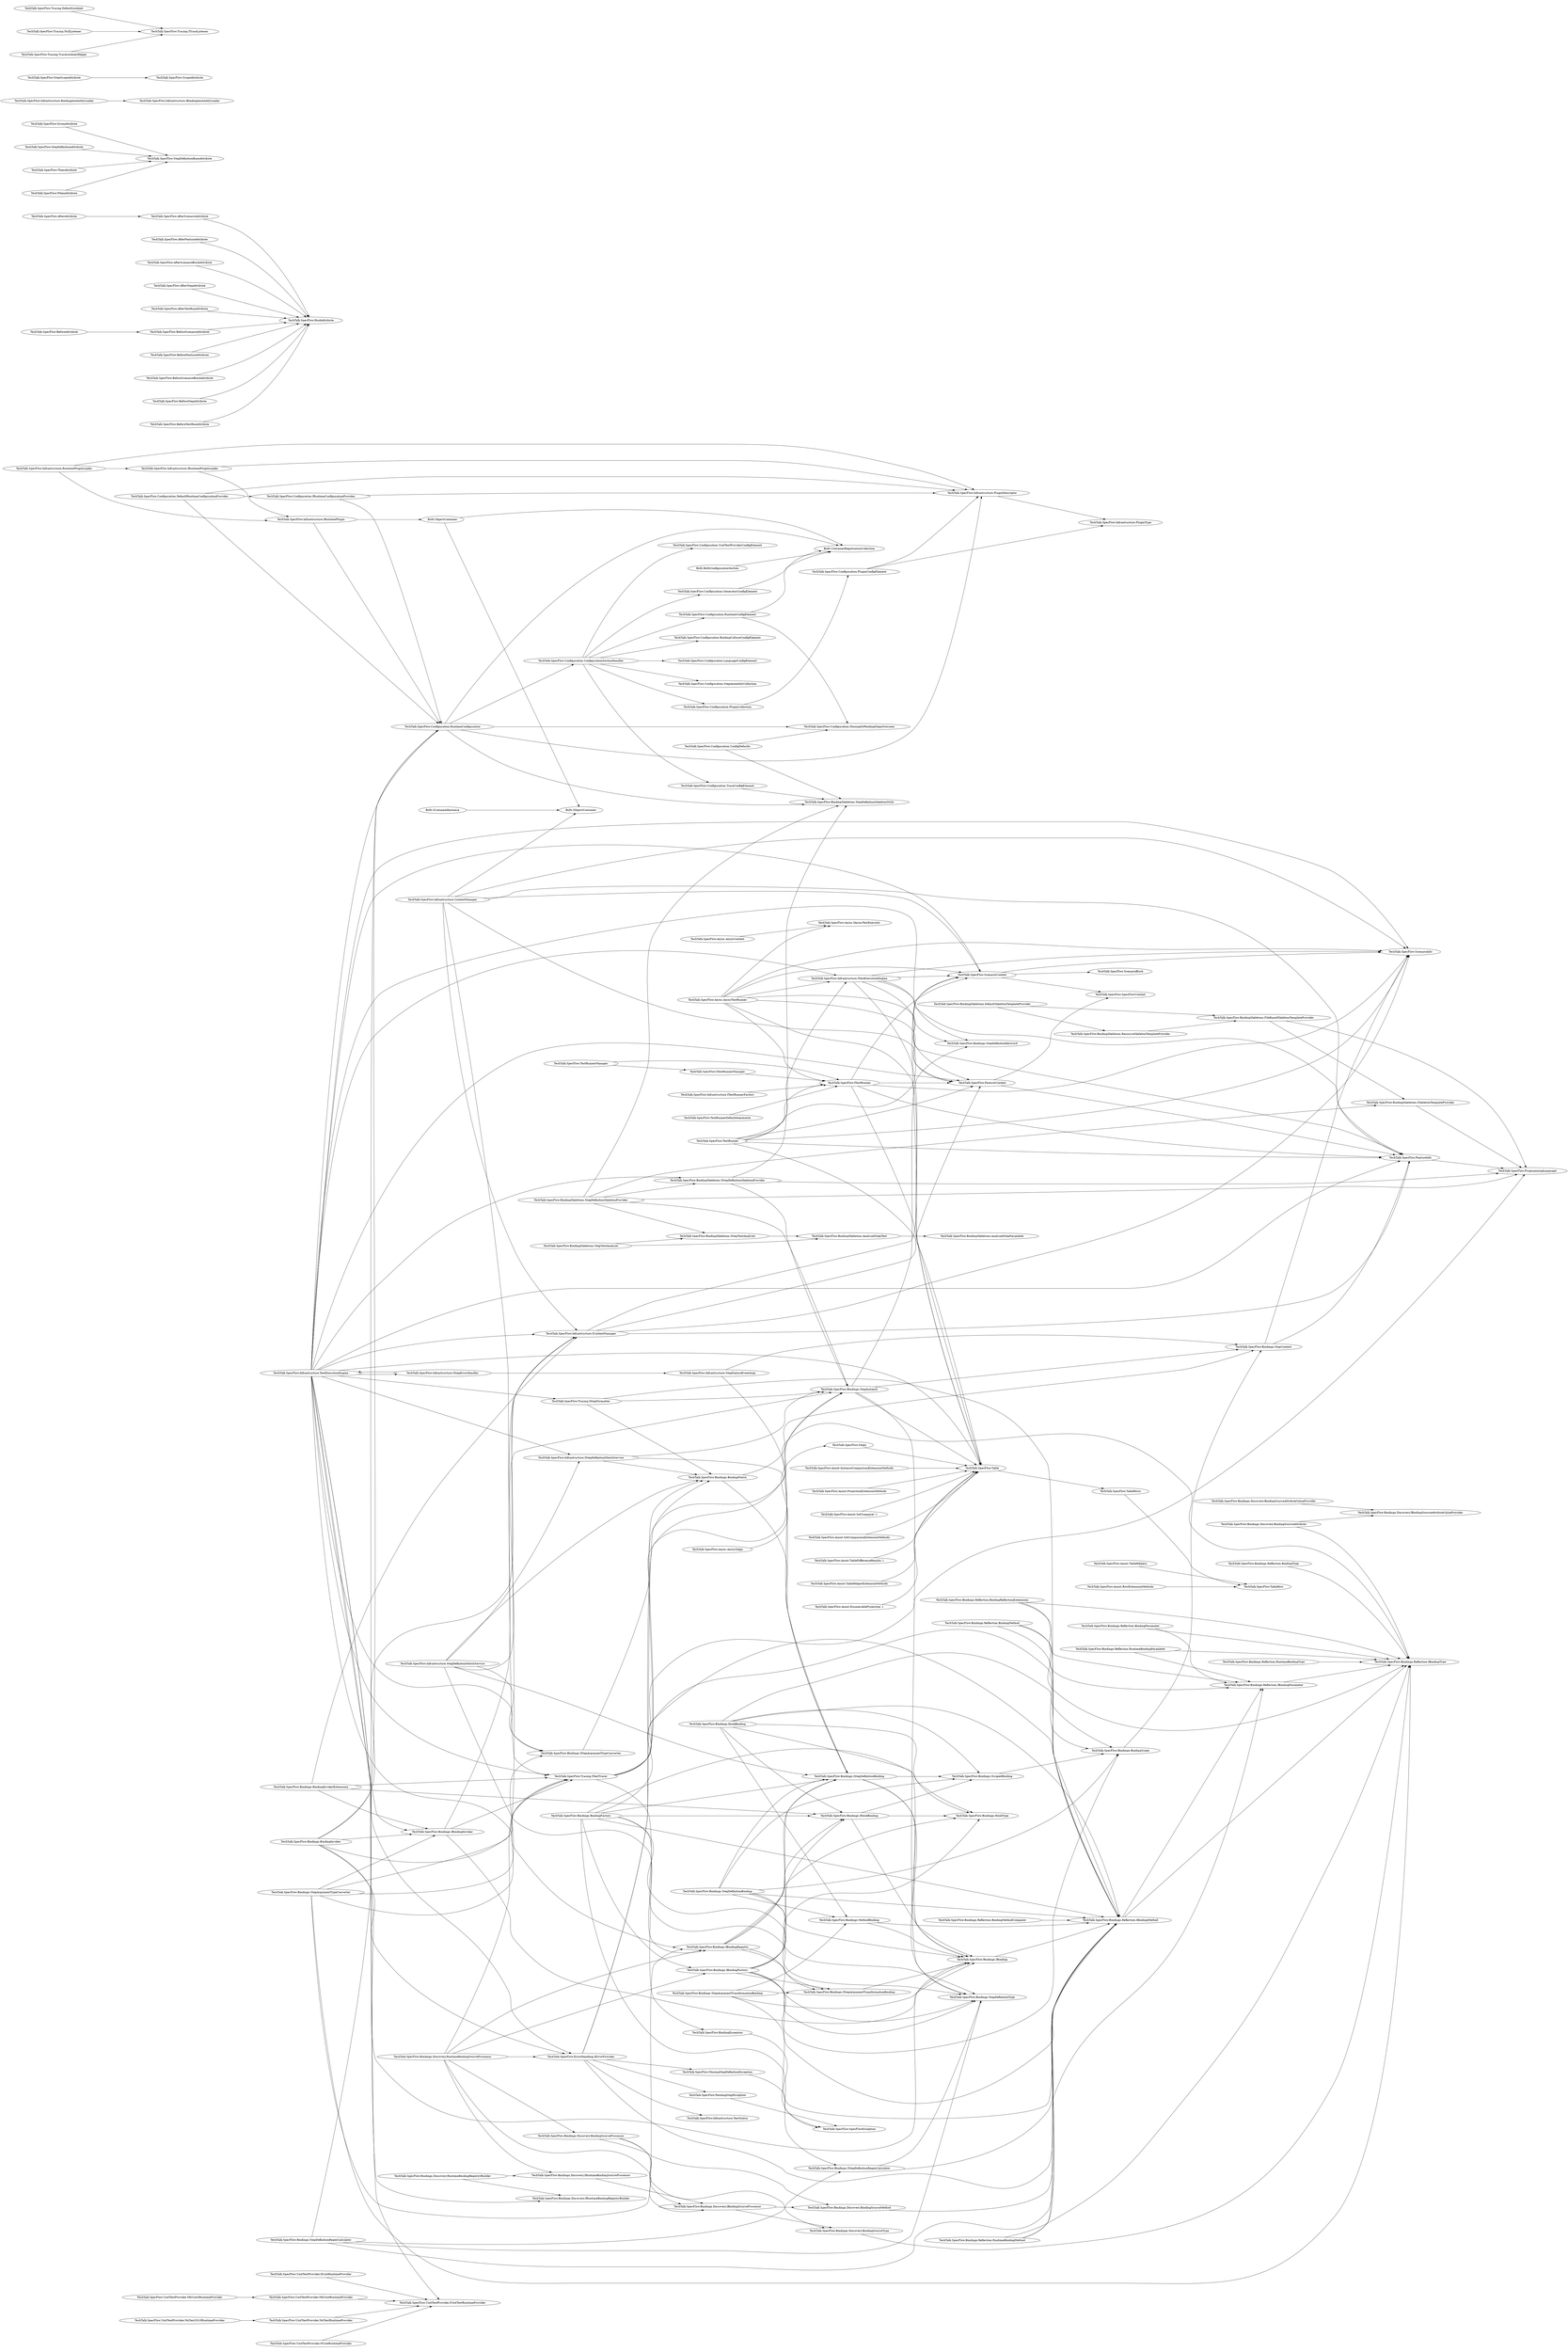 digraph G {
    page="40,60"; 
    ratio=auto;
    rankdir=LR;
    fontsize=10;
   "BoDi.BoDiConfigurationSection" -> { rank=none; "BoDi.ContainerRegistrationCollection" }
   "BoDi.IContainedInstance" -> { rank=none; "BoDi.IObjectContainer" }
   "BoDi.ObjectContainer" -> { rank=none; "BoDi.ContainerRegistrationCollection"; "BoDi.IObjectContainer" }
   "TechTalk.SpecFlow.AfterAttribute" -> { rank=none; "TechTalk.SpecFlow.AfterScenarioAttribute" }
   "TechTalk.SpecFlow.AfterFeatureAttribute" -> { rank=none; "TechTalk.SpecFlow.HookAttribute" }
   "TechTalk.SpecFlow.AfterScenarioAttribute" -> { rank=none; "TechTalk.SpecFlow.HookAttribute" }
   "TechTalk.SpecFlow.AfterScenarioBlockAttribute" -> { rank=none; "TechTalk.SpecFlow.HookAttribute" }
   "TechTalk.SpecFlow.AfterStepAttribute" -> { rank=none; "TechTalk.SpecFlow.HookAttribute" }
   "TechTalk.SpecFlow.AfterTestRunAttribute" -> { rank=none; "TechTalk.SpecFlow.HookAttribute" }
   "TechTalk.SpecFlow.Assist.EnumerableProjection`1" -> { rank=none; "TechTalk.SpecFlow.Table" }
   "TechTalk.SpecFlow.Assist.InstanceComparisonExtensionMethods" -> { rank=none; "TechTalk.SpecFlow.Table" }
   "TechTalk.SpecFlow.Assist.ProjectionExtensionMethods" -> { rank=none; "TechTalk.SpecFlow.Table" }
   "TechTalk.SpecFlow.Assist.RowExtensionMethods" -> { rank=none; "TechTalk.SpecFlow.TableRow" }
   "TechTalk.SpecFlow.Assist.SetComparer`1" -> { rank=none; "TechTalk.SpecFlow.Table" }
   "TechTalk.SpecFlow.Assist.SetComparisonExtensionMethods" -> { rank=none; "TechTalk.SpecFlow.Table" }
   "TechTalk.SpecFlow.Assist.TableDifferenceResults`1" -> { rank=none; "TechTalk.SpecFlow.Table" }
   "TechTalk.SpecFlow.Assist.TableHelperExtensionMethods" -> { rank=none; "TechTalk.SpecFlow.Table" }
   "TechTalk.SpecFlow.Assist.TableHelpers" -> { rank=none; "TechTalk.SpecFlow.TableRow" }
   "TechTalk.SpecFlow.Async.AsyncContext" -> { rank=none; "TechTalk.SpecFlow.Async.IAsyncTestExecutor" }
   "TechTalk.SpecFlow.Async.AsyncSteps" -> { rank=none; "TechTalk.SpecFlow.Steps" }
   "TechTalk.SpecFlow.Async.AsyncTestRunner" -> { rank=none; "TechTalk.SpecFlow.Async.IAsyncTestExecutor"; "TechTalk.SpecFlow.FeatureContext"; "TechTalk.SpecFlow.FeatureInfo"; "TechTalk.SpecFlow.ITestRunner"; "TechTalk.SpecFlow.Infrastructure.ITestExecutionEngine"; "TechTalk.SpecFlow.ScenarioContext"; "TechTalk.SpecFlow.ScenarioInfo"; "TechTalk.SpecFlow.Table" }
   "TechTalk.SpecFlow.BeforeAttribute" -> { rank=none; "TechTalk.SpecFlow.BeforeScenarioAttribute" }
   "TechTalk.SpecFlow.BeforeFeatureAttribute" -> { rank=none; "TechTalk.SpecFlow.HookAttribute" }
   "TechTalk.SpecFlow.BeforeScenarioAttribute" -> { rank=none; "TechTalk.SpecFlow.HookAttribute" }
   "TechTalk.SpecFlow.BeforeScenarioBlockAttribute" -> { rank=none; "TechTalk.SpecFlow.HookAttribute" }
   "TechTalk.SpecFlow.BeforeStepAttribute" -> { rank=none; "TechTalk.SpecFlow.HookAttribute" }
   "TechTalk.SpecFlow.BeforeTestRunAttribute" -> { rank=none; "TechTalk.SpecFlow.HookAttribute" }
   "TechTalk.SpecFlow.BindingException" -> { rank=none; "TechTalk.SpecFlow.SpecFlowException" }
   "TechTalk.SpecFlow.BindingSkeletons.AnalyzedStepText" -> { rank=none; "TechTalk.SpecFlow.BindingSkeletons.AnalyzedStepParameter" }
   "TechTalk.SpecFlow.BindingSkeletons.DefaultSkeletonTemplateProvider" -> { rank=none; "TechTalk.SpecFlow.BindingSkeletons.FileBasedSkeletonTemplateProvider"; "TechTalk.SpecFlow.BindingSkeletons.ResourceSkeletonTemplateProvider" }
   "TechTalk.SpecFlow.BindingSkeletons.FileBasedSkeletonTemplateProvider" -> { rank=none; "TechTalk.SpecFlow.BindingSkeletons.ISkeletonTemplateProvider"; "TechTalk.SpecFlow.ProgrammingLanguage" }
   "TechTalk.SpecFlow.BindingSkeletons.ISkeletonTemplateProvider" -> { rank=none; "TechTalk.SpecFlow.ProgrammingLanguage" }
   "TechTalk.SpecFlow.BindingSkeletons.IStepDefinitionSkeletonProvider" -> { rank=none; "TechTalk.SpecFlow.BindingSkeletons.StepDefinitionSkeletonStyle"; "TechTalk.SpecFlow.Bindings.StepInstance"; "TechTalk.SpecFlow.ProgrammingLanguage" }
   "TechTalk.SpecFlow.BindingSkeletons.IStepTextAnalyzer" -> { rank=none; "TechTalk.SpecFlow.BindingSkeletons.AnalyzedStepText" }
   "TechTalk.SpecFlow.BindingSkeletons.ResourceSkeletonTemplateProvider" -> { rank=none; "TechTalk.SpecFlow.BindingSkeletons.FileBasedSkeletonTemplateProvider" }
   "TechTalk.SpecFlow.BindingSkeletons.StepDefinitionSkeletonProvider" -> { rank=none; "TechTalk.SpecFlow.BindingSkeletons.ISkeletonTemplateProvider"; "TechTalk.SpecFlow.BindingSkeletons.IStepDefinitionSkeletonProvider"; "TechTalk.SpecFlow.BindingSkeletons.IStepTextAnalyzer"; "TechTalk.SpecFlow.BindingSkeletons.StepDefinitionSkeletonStyle"; "TechTalk.SpecFlow.Bindings.StepInstance"; "TechTalk.SpecFlow.ProgrammingLanguage" }
   "TechTalk.SpecFlow.BindingSkeletons.StepTextAnalyzer" -> { rank=none; "TechTalk.SpecFlow.BindingSkeletons.AnalyzedStepText"; "TechTalk.SpecFlow.BindingSkeletons.IStepTextAnalyzer" }
   "TechTalk.SpecFlow.Bindings.BindingFactory" -> { rank=none; "TechTalk.SpecFlow.Bindings.BindingScope"; "TechTalk.SpecFlow.Bindings.HookType"; "TechTalk.SpecFlow.Bindings.IBindingFactory"; "TechTalk.SpecFlow.Bindings.IHookBinding"; "TechTalk.SpecFlow.Bindings.IStepArgumentTransformationBinding"; "TechTalk.SpecFlow.Bindings.IStepDefinitionBinding"; "TechTalk.SpecFlow.Bindings.IStepDefinitionRegexCalculator"; "TechTalk.SpecFlow.Bindings.Reflection.IBindingMethod"; "TechTalk.SpecFlow.Bindings.StepDefinitionType" }
   "TechTalk.SpecFlow.Bindings.BindingInvoker" -> { rank=none; "TechTalk.SpecFlow.Bindings.IBinding"; "TechTalk.SpecFlow.Bindings.IBindingInvoker"; "TechTalk.SpecFlow.Configuration.RuntimeConfiguration"; "TechTalk.SpecFlow.ErrorHandling.IErrorProvider"; "TechTalk.SpecFlow.Infrastructure.IContextManager"; "TechTalk.SpecFlow.Tracing.ITestTracer" }
   "TechTalk.SpecFlow.Bindings.BindingInvokerExtensions" -> { rank=none; "TechTalk.SpecFlow.Bindings.IBindingInvoker"; "TechTalk.SpecFlow.Bindings.IHookBinding"; "TechTalk.SpecFlow.Infrastructure.IContextManager"; "TechTalk.SpecFlow.Tracing.ITestTracer" }
   "TechTalk.SpecFlow.Bindings.BindingMatch" -> { rank=none; "TechTalk.SpecFlow.Bindings.IStepDefinitionBinding"; "TechTalk.SpecFlow.Bindings.StepContext" }
   "TechTalk.SpecFlow.Bindings.BindingScope" -> { rank=none; "TechTalk.SpecFlow.Bindings.StepContext" }
   "TechTalk.SpecFlow.Bindings.Discovery.BindingSourceAttribute" -> { rank=none; "TechTalk.SpecFlow.Bindings.Discovery.IBindingSourceAttributeValueProvider"; "TechTalk.SpecFlow.Bindings.Reflection.IBindingType" }
   "TechTalk.SpecFlow.Bindings.Discovery.BindingSourceAttributeValueProvider" -> { rank=none; "TechTalk.SpecFlow.Bindings.Discovery.IBindingSourceAttributeValueProvider" }
   "TechTalk.SpecFlow.Bindings.Discovery.BindingSourceMethod" -> { rank=none; "TechTalk.SpecFlow.Bindings.Reflection.IBindingMethod" }
   "TechTalk.SpecFlow.Bindings.Discovery.BindingSourceProcessor" -> { rank=none; "TechTalk.SpecFlow.Bindings.Discovery.BindingSourceMethod"; "TechTalk.SpecFlow.Bindings.Discovery.BindingSourceType"; "TechTalk.SpecFlow.Bindings.Discovery.IBindingSourceProcessor" }
   "TechTalk.SpecFlow.Bindings.Discovery.BindingSourceType" -> { rank=none; "TechTalk.SpecFlow.Bindings.Reflection.IBindingType" }
   "TechTalk.SpecFlow.Bindings.Discovery.IBindingSourceProcessor" -> { rank=none; "TechTalk.SpecFlow.Bindings.Discovery.BindingSourceMethod"; "TechTalk.SpecFlow.Bindings.Discovery.BindingSourceType" }
   "TechTalk.SpecFlow.Bindings.Discovery.IRuntimeBindingSourceProcessor" -> { rank=none; "TechTalk.SpecFlow.Bindings.Discovery.IBindingSourceProcessor" }
   "TechTalk.SpecFlow.Bindings.Discovery.RuntimeBindingRegistryBuilder" -> { rank=none; "TechTalk.SpecFlow.Bindings.Discovery.IRuntimeBindingRegistryBuilder"; "TechTalk.SpecFlow.Bindings.Discovery.IRuntimeBindingSourceProcessor" }
   "TechTalk.SpecFlow.Bindings.Discovery.RuntimeBindingSourceProcessor" -> { rank=none; "TechTalk.SpecFlow.Bindings.Discovery.BindingSourceProcessor"; "TechTalk.SpecFlow.Bindings.Discovery.IBindingSourceProcessor"; "TechTalk.SpecFlow.Bindings.Discovery.IRuntimeBindingSourceProcessor"; "TechTalk.SpecFlow.Bindings.IBindingFactory"; "TechTalk.SpecFlow.Bindings.IBindingRegistry"; "TechTalk.SpecFlow.ErrorHandling.IErrorProvider"; "TechTalk.SpecFlow.Tracing.ITestTracer" }
   "TechTalk.SpecFlow.Bindings.HookBinding" -> { rank=none; "TechTalk.SpecFlow.Bindings.BindingScope"; "TechTalk.SpecFlow.Bindings.HookType"; "TechTalk.SpecFlow.Bindings.IBinding"; "TechTalk.SpecFlow.Bindings.IHookBinding"; "TechTalk.SpecFlow.Bindings.IScopedBinding"; "TechTalk.SpecFlow.Bindings.MethodBinding"; "TechTalk.SpecFlow.Bindings.Reflection.IBindingMethod" }
   "TechTalk.SpecFlow.Bindings.IBinding" -> { rank=none; "TechTalk.SpecFlow.Bindings.Reflection.IBindingMethod" }
   "TechTalk.SpecFlow.Bindings.IBindingFactory" -> { rank=none; "TechTalk.SpecFlow.Bindings.BindingScope"; "TechTalk.SpecFlow.Bindings.HookType"; "TechTalk.SpecFlow.Bindings.IHookBinding"; "TechTalk.SpecFlow.Bindings.IStepArgumentTransformationBinding"; "TechTalk.SpecFlow.Bindings.IStepDefinitionBinding"; "TechTalk.SpecFlow.Bindings.Reflection.IBindingMethod"; "TechTalk.SpecFlow.Bindings.StepDefinitionType" }
   "TechTalk.SpecFlow.Bindings.IBindingInvoker" -> { rank=none; "TechTalk.SpecFlow.Bindings.IBinding"; "TechTalk.SpecFlow.Infrastructure.IContextManager"; "TechTalk.SpecFlow.Tracing.ITestTracer" }
   "TechTalk.SpecFlow.Bindings.IBindingRegistry" -> { rank=none; "TechTalk.SpecFlow.Bindings.HookType"; "TechTalk.SpecFlow.Bindings.IHookBinding"; "TechTalk.SpecFlow.Bindings.IStepArgumentTransformationBinding"; "TechTalk.SpecFlow.Bindings.IStepDefinitionBinding"; "TechTalk.SpecFlow.Bindings.StepDefinitionType" }
   "TechTalk.SpecFlow.Bindings.IHookBinding" -> { rank=none; "TechTalk.SpecFlow.Bindings.HookType"; "TechTalk.SpecFlow.Bindings.IBinding"; "TechTalk.SpecFlow.Bindings.IScopedBinding" }
   "TechTalk.SpecFlow.Bindings.IScopedBinding" -> { rank=none; "TechTalk.SpecFlow.Bindings.BindingScope" }
   "TechTalk.SpecFlow.Bindings.IStepArgumentTransformationBinding" -> { rank=none; "TechTalk.SpecFlow.Bindings.IBinding" }
   "TechTalk.SpecFlow.Bindings.IStepArgumentTypeConverter" -> { rank=none; "TechTalk.SpecFlow.Bindings.Reflection.IBindingType" }
   "TechTalk.SpecFlow.Bindings.IStepDefinitionBinding" -> { rank=none; "TechTalk.SpecFlow.Bindings.IBinding"; "TechTalk.SpecFlow.Bindings.IScopedBinding"; "TechTalk.SpecFlow.Bindings.StepDefinitionType" }
   "TechTalk.SpecFlow.Bindings.IStepDefinitionRegexCalculator" -> { rank=none; "TechTalk.SpecFlow.Bindings.Reflection.IBindingMethod"; "TechTalk.SpecFlow.Bindings.StepDefinitionType" }
   "TechTalk.SpecFlow.Bindings.MethodBinding" -> { rank=none; "TechTalk.SpecFlow.Bindings.IBinding"; "TechTalk.SpecFlow.Bindings.Reflection.IBindingMethod" }
   "TechTalk.SpecFlow.Bindings.Reflection.BindingMethod" -> { rank=none; "TechTalk.SpecFlow.Bindings.Reflection.IBindingMethod"; "TechTalk.SpecFlow.Bindings.Reflection.IBindingParameter"; "TechTalk.SpecFlow.Bindings.Reflection.IBindingType" }
   "TechTalk.SpecFlow.Bindings.Reflection.BindingMethodComparer" -> { rank=none; "TechTalk.SpecFlow.Bindings.Reflection.IBindingMethod" }
   "TechTalk.SpecFlow.Bindings.Reflection.BindingParameter" -> { rank=none; "TechTalk.SpecFlow.Bindings.Reflection.IBindingParameter"; "TechTalk.SpecFlow.Bindings.Reflection.IBindingType" }
   "TechTalk.SpecFlow.Bindings.Reflection.BindingReflectionExtensions" -> { rank=none; "TechTalk.SpecFlow.Bindings.Reflection.IBindingMethod"; "TechTalk.SpecFlow.Bindings.Reflection.IBindingParameter"; "TechTalk.SpecFlow.Bindings.Reflection.IBindingType" }
   "TechTalk.SpecFlow.Bindings.Reflection.BindingType" -> { rank=none; "TechTalk.SpecFlow.Bindings.Reflection.IBindingType" }
   "TechTalk.SpecFlow.Bindings.Reflection.IBindingMethod" -> { rank=none; "TechTalk.SpecFlow.Bindings.Reflection.IBindingParameter"; "TechTalk.SpecFlow.Bindings.Reflection.IBindingType" }
   "TechTalk.SpecFlow.Bindings.Reflection.IBindingParameter" -> { rank=none; "TechTalk.SpecFlow.Bindings.Reflection.IBindingType" }
   "TechTalk.SpecFlow.Bindings.Reflection.RuntimeBindingMethod" -> { rank=none; "TechTalk.SpecFlow.Bindings.Reflection.IBindingMethod"; "TechTalk.SpecFlow.Bindings.Reflection.IBindingParameter"; "TechTalk.SpecFlow.Bindings.Reflection.IBindingType" }
   "TechTalk.SpecFlow.Bindings.Reflection.RuntimeBindingParameter" -> { rank=none; "TechTalk.SpecFlow.Bindings.Reflection.IBindingParameter"; "TechTalk.SpecFlow.Bindings.Reflection.IBindingType" }
   "TechTalk.SpecFlow.Bindings.Reflection.RuntimeBindingType" -> { rank=none; "TechTalk.SpecFlow.Bindings.Reflection.IBindingType" }
   "TechTalk.SpecFlow.Bindings.StepArgumentTransformationBinding" -> { rank=none; "TechTalk.SpecFlow.Bindings.IBinding"; "TechTalk.SpecFlow.Bindings.IStepArgumentTransformationBinding"; "TechTalk.SpecFlow.Bindings.MethodBinding"; "TechTalk.SpecFlow.Bindings.Reflection.IBindingMethod" }
   "TechTalk.SpecFlow.Bindings.StepArgumentTypeConverter" -> { rank=none; "TechTalk.SpecFlow.Bindings.IBindingInvoker"; "TechTalk.SpecFlow.Bindings.IBindingRegistry"; "TechTalk.SpecFlow.Bindings.IStepArgumentTypeConverter"; "TechTalk.SpecFlow.Bindings.Reflection.IBindingType"; "TechTalk.SpecFlow.Infrastructure.IContextManager"; "TechTalk.SpecFlow.Tracing.ITestTracer" }
   "TechTalk.SpecFlow.Bindings.StepContext" -> { rank=none; "TechTalk.SpecFlow.FeatureInfo"; "TechTalk.SpecFlow.ScenarioInfo" }
   "TechTalk.SpecFlow.Bindings.StepDefinitionBinding" -> { rank=none; "TechTalk.SpecFlow.Bindings.BindingScope"; "TechTalk.SpecFlow.Bindings.IBinding"; "TechTalk.SpecFlow.Bindings.IScopedBinding"; "TechTalk.SpecFlow.Bindings.IStepDefinitionBinding"; "TechTalk.SpecFlow.Bindings.MethodBinding"; "TechTalk.SpecFlow.Bindings.Reflection.IBindingMethod"; "TechTalk.SpecFlow.Bindings.StepDefinitionType" }
   "TechTalk.SpecFlow.Bindings.StepDefinitionRegexCalculator" -> { rank=none; "TechTalk.SpecFlow.Bindings.IStepDefinitionRegexCalculator"; "TechTalk.SpecFlow.Bindings.Reflection.IBindingMethod"; "TechTalk.SpecFlow.Bindings.StepDefinitionType"; "TechTalk.SpecFlow.Configuration.RuntimeConfiguration" }
   "TechTalk.SpecFlow.Bindings.StepInstance" -> { rank=none; "TechTalk.SpecFlow.Bindings.StepContext"; "TechTalk.SpecFlow.Bindings.StepDefinitionKeyword"; "TechTalk.SpecFlow.Bindings.StepDefinitionType"; "TechTalk.SpecFlow.Table" }
   "TechTalk.SpecFlow.Configuration.ConfigDefaults" -> { rank=none; "TechTalk.SpecFlow.BindingSkeletons.StepDefinitionSkeletonStyle"; "TechTalk.SpecFlow.Configuration.MissingOrPendingStepsOutcome" }
   "TechTalk.SpecFlow.Configuration.ConfigurationSectionHandler" -> { rank=none; "TechTalk.SpecFlow.Configuration.BindingCultureConfigElement"; "TechTalk.SpecFlow.Configuration.GeneratorConfigElement"; "TechTalk.SpecFlow.Configuration.LanguageConfigElement"; "TechTalk.SpecFlow.Configuration.PluginCollection"; "TechTalk.SpecFlow.Configuration.RuntimeConfigElement"; "TechTalk.SpecFlow.Configuration.StepAssemblyCollection"; "TechTalk.SpecFlow.Configuration.TraceConfigElement"; "TechTalk.SpecFlow.Configuration.UnitTestProviderConfigElement" }
   "TechTalk.SpecFlow.Configuration.DefaultRuntimeConfigurationProvider" -> { rank=none; "TechTalk.SpecFlow.Configuration.IRuntimeConfigurationProvider"; "TechTalk.SpecFlow.Configuration.RuntimeConfiguration"; "TechTalk.SpecFlow.Infrastructure.PluginDescriptor" }
   "TechTalk.SpecFlow.Configuration.GeneratorConfigElement" -> { rank=none; "BoDi.ContainerRegistrationCollection" }
   "TechTalk.SpecFlow.Configuration.IRuntimeConfigurationProvider" -> { rank=none; "TechTalk.SpecFlow.Configuration.RuntimeConfiguration"; "TechTalk.SpecFlow.Infrastructure.PluginDescriptor" }
   "TechTalk.SpecFlow.Configuration.PluginCollection" -> { rank=none; "TechTalk.SpecFlow.Configuration.PluginConfigElement" }
   "TechTalk.SpecFlow.Configuration.PluginConfigElement" -> { rank=none; "TechTalk.SpecFlow.Infrastructure.PluginDescriptor"; "TechTalk.SpecFlow.Infrastructure.PluginType" }
   "TechTalk.SpecFlow.Configuration.RuntimeConfigElement" -> { rank=none; "BoDi.ContainerRegistrationCollection"; "TechTalk.SpecFlow.Configuration.MissingOrPendingStepsOutcome" }
   "TechTalk.SpecFlow.Configuration.RuntimeConfiguration" -> { rank=none; "BoDi.ContainerRegistrationCollection"; "TechTalk.SpecFlow.BindingSkeletons.StepDefinitionSkeletonStyle"; "TechTalk.SpecFlow.Configuration.ConfigurationSectionHandler"; "TechTalk.SpecFlow.Configuration.MissingOrPendingStepsOutcome"; "TechTalk.SpecFlow.Infrastructure.PluginDescriptor" }
   "TechTalk.SpecFlow.Configuration.TraceConfigElement" -> { rank=none; "TechTalk.SpecFlow.BindingSkeletons.StepDefinitionSkeletonStyle" }
   "TechTalk.SpecFlow.ErrorHandling.IErrorProvider" -> { rank=none; "TechTalk.SpecFlow.Bindings.BindingMatch"; "TechTalk.SpecFlow.Bindings.Reflection.IBindingMethod"; "TechTalk.SpecFlow.Bindings.StepInstance"; "TechTalk.SpecFlow.Infrastructure.TestStatus"; "TechTalk.SpecFlow.MissingStepDefinitionException"; "TechTalk.SpecFlow.PendingStepException" }
   "TechTalk.SpecFlow.FeatureContext" -> { rank=none; "TechTalk.SpecFlow.FeatureInfo"; "TechTalk.SpecFlow.SpecFlowContext" }
   "TechTalk.SpecFlow.FeatureInfo" -> { rank=none; "TechTalk.SpecFlow.ProgrammingLanguage" }
   "TechTalk.SpecFlow.GivenAttribute" -> { rank=none; "TechTalk.SpecFlow.StepDefinitionBaseAttribute" }
   "TechTalk.SpecFlow.ITestRunner" -> { rank=none; "TechTalk.SpecFlow.FeatureContext"; "TechTalk.SpecFlow.FeatureInfo"; "TechTalk.SpecFlow.ScenarioContext"; "TechTalk.SpecFlow.ScenarioInfo"; "TechTalk.SpecFlow.Table" }
   "TechTalk.SpecFlow.ITestRunnerManager" -> { rank=none; "TechTalk.SpecFlow.ITestRunner" }
   "TechTalk.SpecFlow.Infrastructure.BindingAssemblyLoader" -> { rank=none; "TechTalk.SpecFlow.Infrastructure.IBindingAssemblyLoader" }
   "TechTalk.SpecFlow.Infrastructure.ContextManager" -> { rank=none; "BoDi.IObjectContainer"; "TechTalk.SpecFlow.FeatureContext"; "TechTalk.SpecFlow.FeatureInfo"; "TechTalk.SpecFlow.Infrastructure.IContextManager"; "TechTalk.SpecFlow.ScenarioContext"; "TechTalk.SpecFlow.ScenarioInfo"; "TechTalk.SpecFlow.Tracing.ITestTracer" }
   "TechTalk.SpecFlow.Infrastructure.IContextManager" -> { rank=none; "TechTalk.SpecFlow.FeatureContext"; "TechTalk.SpecFlow.FeatureInfo"; "TechTalk.SpecFlow.ScenarioContext"; "TechTalk.SpecFlow.ScenarioInfo" }
   "TechTalk.SpecFlow.Infrastructure.IRuntimePlugin" -> { rank=none; "BoDi.ObjectContainer"; "TechTalk.SpecFlow.Configuration.RuntimeConfiguration" }
   "TechTalk.SpecFlow.Infrastructure.IRuntimePluginLoader" -> { rank=none; "TechTalk.SpecFlow.Infrastructure.IRuntimePlugin"; "TechTalk.SpecFlow.Infrastructure.PluginDescriptor" }
   "TechTalk.SpecFlow.Infrastructure.IStepDefinitionMatchService" -> { rank=none; "TechTalk.SpecFlow.Bindings.BindingMatch"; "TechTalk.SpecFlow.Bindings.IStepDefinitionBinding"; "TechTalk.SpecFlow.Bindings.StepInstance" }
   "TechTalk.SpecFlow.Infrastructure.IStepErrorHandler" -> { rank=none; "TechTalk.SpecFlow.Infrastructure.StepFailureEventArgs"; "TechTalk.SpecFlow.Infrastructure.TestExecutionEngine" }
   "TechTalk.SpecFlow.Infrastructure.ITestExecutionEngine" -> { rank=none; "TechTalk.SpecFlow.Bindings.StepDefinitionKeyword"; "TechTalk.SpecFlow.FeatureContext"; "TechTalk.SpecFlow.FeatureInfo"; "TechTalk.SpecFlow.ScenarioContext"; "TechTalk.SpecFlow.ScenarioInfo"; "TechTalk.SpecFlow.Table" }
   "TechTalk.SpecFlow.Infrastructure.ITestRunnerFactory" -> { rank=none; "TechTalk.SpecFlow.ITestRunner" }
   "TechTalk.SpecFlow.Infrastructure.PluginDescriptor" -> { rank=none; "TechTalk.SpecFlow.Infrastructure.PluginType" }
   "TechTalk.SpecFlow.Infrastructure.RuntimePluginLoader" -> { rank=none; "TechTalk.SpecFlow.Infrastructure.IRuntimePlugin"; "TechTalk.SpecFlow.Infrastructure.IRuntimePluginLoader"; "TechTalk.SpecFlow.Infrastructure.PluginDescriptor" }
   "TechTalk.SpecFlow.Infrastructure.StepDefinitionMatchService" -> { rank=none; "TechTalk.SpecFlow.Bindings.BindingMatch"; "TechTalk.SpecFlow.Bindings.IBindingRegistry"; "TechTalk.SpecFlow.Bindings.IStepArgumentTypeConverter"; "TechTalk.SpecFlow.Bindings.IStepDefinitionBinding"; "TechTalk.SpecFlow.Bindings.StepInstance"; "TechTalk.SpecFlow.Infrastructure.IStepDefinitionMatchService" }
   "TechTalk.SpecFlow.Infrastructure.StepFailureEventArgs" -> { rank=none; "TechTalk.SpecFlow.Bindings.IStepDefinitionBinding"; "TechTalk.SpecFlow.Bindings.StepContext" }
   "TechTalk.SpecFlow.Infrastructure.TestExecutionEngine" -> { rank=none; "TechTalk.SpecFlow.BindingSkeletons.IStepDefinitionSkeletonProvider"; "TechTalk.SpecFlow.Bindings.Discovery.IRuntimeBindingRegistryBuilder"; "TechTalk.SpecFlow.Bindings.IBindingInvoker"; "TechTalk.SpecFlow.Bindings.IBindingRegistry"; "TechTalk.SpecFlow.Bindings.IStepArgumentTypeConverter"; "TechTalk.SpecFlow.Bindings.StepDefinitionKeyword"; "TechTalk.SpecFlow.Configuration.RuntimeConfiguration"; "TechTalk.SpecFlow.ErrorHandling.IErrorProvider"; "TechTalk.SpecFlow.FeatureContext"; "TechTalk.SpecFlow.FeatureInfo"; "TechTalk.SpecFlow.Infrastructure.IContextManager"; "TechTalk.SpecFlow.Infrastructure.IStepDefinitionMatchService"; "TechTalk.SpecFlow.Infrastructure.IStepErrorHandler"; "TechTalk.SpecFlow.Infrastructure.ITestExecutionEngine"; "TechTalk.SpecFlow.ScenarioContext"; "TechTalk.SpecFlow.ScenarioInfo"; "TechTalk.SpecFlow.Table"; "TechTalk.SpecFlow.Tracing.IStepFormatter"; "TechTalk.SpecFlow.Tracing.ITestTracer"; "TechTalk.SpecFlow.UnitTestProvider.IUnitTestRuntimeProvider" }
   "TechTalk.SpecFlow.MissingStepDefinitionException" -> { rank=none; "TechTalk.SpecFlow.SpecFlowException" }
   "TechTalk.SpecFlow.PendingStepException" -> { rank=none; "TechTalk.SpecFlow.SpecFlowException" }
   "TechTalk.SpecFlow.ScenarioContext" -> { rank=none; "TechTalk.SpecFlow.ScenarioBlock"; "TechTalk.SpecFlow.ScenarioInfo"; "TechTalk.SpecFlow.SpecFlowContext" }
   "TechTalk.SpecFlow.StepDefinitionAttribute" -> { rank=none; "TechTalk.SpecFlow.StepDefinitionBaseAttribute" }
   "TechTalk.SpecFlow.StepScopeAttribute" -> { rank=none; "TechTalk.SpecFlow.ScopeAttribute" }
   "TechTalk.SpecFlow.Steps" -> { rank=none; "TechTalk.SpecFlow.Table" }
   "TechTalk.SpecFlow.Table" -> { rank=none; "TechTalk.SpecFlow.TableRows" }
   "TechTalk.SpecFlow.TableRows" -> { rank=none; "TechTalk.SpecFlow.TableRow" }
   "TechTalk.SpecFlow.TestRunner" -> { rank=none; "TechTalk.SpecFlow.FeatureContext"; "TechTalk.SpecFlow.FeatureInfo"; "TechTalk.SpecFlow.ITestRunner"; "TechTalk.SpecFlow.Infrastructure.ITestExecutionEngine"; "TechTalk.SpecFlow.ScenarioContext"; "TechTalk.SpecFlow.ScenarioInfo"; "TechTalk.SpecFlow.Table" }
   "TechTalk.SpecFlow.TestRunnerDefaultArguments" -> { rank=none; "TechTalk.SpecFlow.ITestRunner" }
   "TechTalk.SpecFlow.TestRunnerManager" -> { rank=none; "TechTalk.SpecFlow.ITestRunner"; "TechTalk.SpecFlow.ITestRunnerManager" }
   "TechTalk.SpecFlow.ThenAttribute" -> { rank=none; "TechTalk.SpecFlow.StepDefinitionBaseAttribute" }
   "TechTalk.SpecFlow.Tracing.DefaultListener" -> { rank=none; "TechTalk.SpecFlow.Tracing.ITraceListener" }
   "TechTalk.SpecFlow.Tracing.IStepFormatter" -> { rank=none; "TechTalk.SpecFlow.Bindings.BindingMatch"; "TechTalk.SpecFlow.Bindings.Reflection.IBindingMethod"; "TechTalk.SpecFlow.Bindings.StepInstance" }
   "TechTalk.SpecFlow.Tracing.ITestTracer" -> { rank=none; "TechTalk.SpecFlow.BindingException"; "TechTalk.SpecFlow.Bindings.BindingMatch"; "TechTalk.SpecFlow.Bindings.Reflection.IBindingMethod"; "TechTalk.SpecFlow.Bindings.StepInstance"; "TechTalk.SpecFlow.ProgrammingLanguage" }
   "TechTalk.SpecFlow.Tracing.NullListener" -> { rank=none; "TechTalk.SpecFlow.Tracing.ITraceListener" }
   "TechTalk.SpecFlow.Tracing.TraceListenerHelper" -> { rank=none; "TechTalk.SpecFlow.Tracing.ITraceListener" }
   "TechTalk.SpecFlow.UnitTestProvider.MbUnit3RuntimeProvider" -> { rank=none; "TechTalk.SpecFlow.UnitTestProvider.MbUnitRuntimeProvider" }
   "TechTalk.SpecFlow.UnitTestProvider.MbUnitRuntimeProvider" -> { rank=none; "TechTalk.SpecFlow.UnitTestProvider.IUnitTestRuntimeProvider" }
   "TechTalk.SpecFlow.UnitTestProvider.MsTest2010RuntimeProvider" -> { rank=none; "TechTalk.SpecFlow.UnitTestProvider.MsTestRuntimeProvider" }
   "TechTalk.SpecFlow.UnitTestProvider.MsTestRuntimeProvider" -> { rank=none; "TechTalk.SpecFlow.UnitTestProvider.IUnitTestRuntimeProvider" }
   "TechTalk.SpecFlow.UnitTestProvider.NUnitRuntimeProvider" -> { rank=none; "TechTalk.SpecFlow.UnitTestProvider.IUnitTestRuntimeProvider" }
   "TechTalk.SpecFlow.UnitTestProvider.XUnitRuntimeProvider" -> { rank=none; "TechTalk.SpecFlow.UnitTestProvider.IUnitTestRuntimeProvider" }
   "TechTalk.SpecFlow.WhenAttribute" -> { rank=none; "TechTalk.SpecFlow.StepDefinitionBaseAttribute" }
   }
